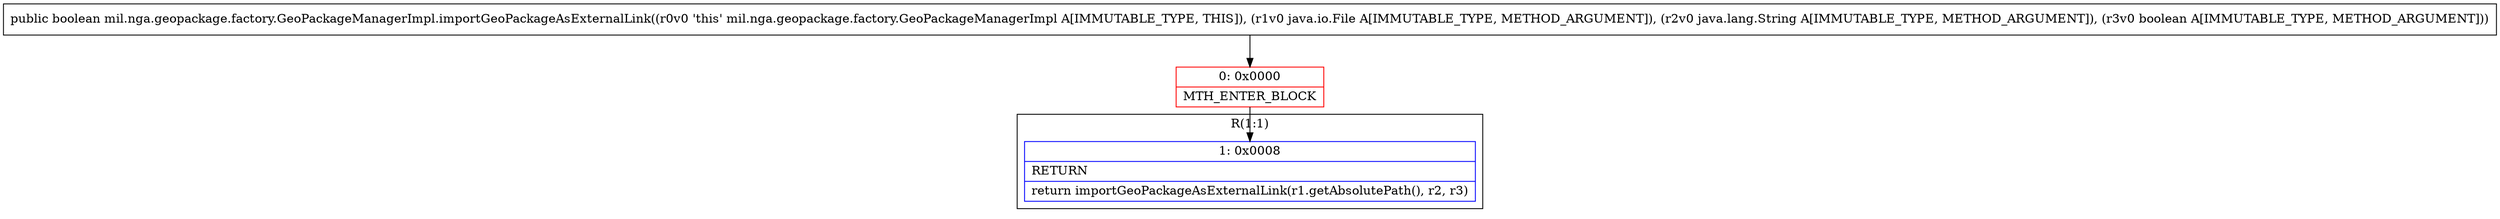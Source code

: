 digraph "CFG formil.nga.geopackage.factory.GeoPackageManagerImpl.importGeoPackageAsExternalLink(Ljava\/io\/File;Ljava\/lang\/String;Z)Z" {
subgraph cluster_Region_1075264882 {
label = "R(1:1)";
node [shape=record,color=blue];
Node_1 [shape=record,label="{1\:\ 0x0008|RETURN\l|return importGeoPackageAsExternalLink(r1.getAbsolutePath(), r2, r3)\l}"];
}
Node_0 [shape=record,color=red,label="{0\:\ 0x0000|MTH_ENTER_BLOCK\l}"];
MethodNode[shape=record,label="{public boolean mil.nga.geopackage.factory.GeoPackageManagerImpl.importGeoPackageAsExternalLink((r0v0 'this' mil.nga.geopackage.factory.GeoPackageManagerImpl A[IMMUTABLE_TYPE, THIS]), (r1v0 java.io.File A[IMMUTABLE_TYPE, METHOD_ARGUMENT]), (r2v0 java.lang.String A[IMMUTABLE_TYPE, METHOD_ARGUMENT]), (r3v0 boolean A[IMMUTABLE_TYPE, METHOD_ARGUMENT])) }"];
MethodNode -> Node_0;
Node_0 -> Node_1;
}

